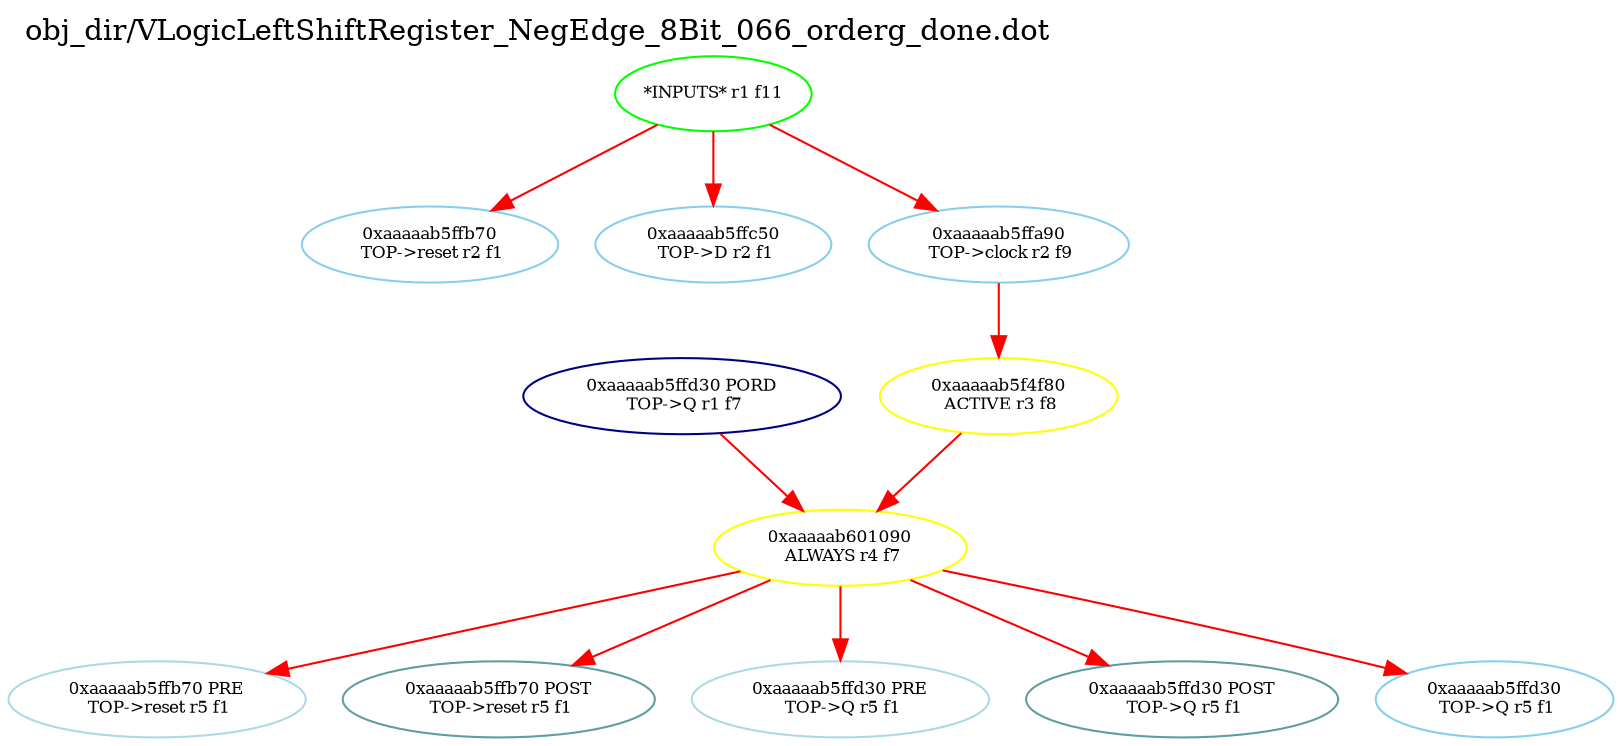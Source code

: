 digraph v3graph {
	graph	[label="obj_dir/VLogicLeftShiftRegister_NegEdge_8Bit_066_orderg_done.dot",
		 labelloc=t, labeljust=l,
		 //size="7.5,10",
		 rankdir=TB];
	n0xaaaaab5ff8d0_0	[fontsize=8 label="0xaaaaab5ffd30 PORD\n TOP->Q r1 f7", color=NavyBlue];
	n1	[fontsize=8 label="*INPUTS* r1 f11", color=green];
	n0xaaaaab5ff8d0_2	[fontsize=8 label="0xaaaaab5ffb70\n TOP->reset r2 f1", color=skyblue];
	n0xaaaaab5ff8d0_3	[fontsize=8 label="0xaaaaab5ffc50\n TOP->D r2 f1", color=skyblue];
	n0xaaaaab5ff8d0_4	[fontsize=8 label="0xaaaaab5ffa90\n TOP->clock r2 f9", color=skyblue];
	n0xaaaaab5ff8d0_5	[fontsize=8 label="0xaaaaab5f4f80\n ACTIVE r3 f8", color=yellow];
	n0xaaaaab5ff8d0_6	[fontsize=8 label="0xaaaaab601090\n ALWAYS r4 f7", color=yellow];
	n0xaaaaab5ff8d0_7	[fontsize=8 label="0xaaaaab5ffb70 PRE\n TOP->reset r5 f1", color=lightblue];
	n0xaaaaab5ff8d0_8	[fontsize=8 label="0xaaaaab5ffb70 POST\n TOP->reset r5 f1", color=CadetBlue];
	n0xaaaaab5ff8d0_9	[fontsize=8 label="0xaaaaab5ffd30 PRE\n TOP->Q r5 f1", color=lightblue];
	n0xaaaaab5ff8d0_10	[fontsize=8 label="0xaaaaab5ffd30 POST\n TOP->Q r5 f1", color=CadetBlue];
	n0xaaaaab5ff8d0_11	[fontsize=8 label="0xaaaaab5ffd30\n TOP->Q r5 f1", color=skyblue];
	n0xaaaaab5ff8d0_0 -> n0xaaaaab5ff8d0_6 [fontsize=8 label="" weight=32 color=red];
	n1 -> n0xaaaaab5ff8d0_2 [fontsize=8 label="" weight=1 color=red];
	n1 -> n0xaaaaab5ff8d0_3 [fontsize=8 label="" weight=1 color=red];
	n1 -> n0xaaaaab5ff8d0_4 [fontsize=8 label="" weight=1 color=red];
	n0xaaaaab5ff8d0_4 -> n0xaaaaab5ff8d0_5 [fontsize=8 label="" weight=8 color=red];
	n0xaaaaab5ff8d0_5 -> n0xaaaaab5ff8d0_6 [fontsize=8 label="" weight=32 color=red];
	n0xaaaaab5ff8d0_6 -> n0xaaaaab5ff8d0_7 [fontsize=8 label="" weight=32 color=red];
	n0xaaaaab5ff8d0_6 -> n0xaaaaab5ff8d0_8 [fontsize=8 label="" weight=2 color=red];
	n0xaaaaab5ff8d0_6 -> n0xaaaaab5ff8d0_9 [fontsize=8 label="" weight=32 color=red];
	n0xaaaaab5ff8d0_6 -> n0xaaaaab5ff8d0_10 [fontsize=8 label="" weight=2 color=red];
	n0xaaaaab5ff8d0_6 -> n0xaaaaab5ff8d0_11 [fontsize=8 label="" weight=32 color=red];
}
